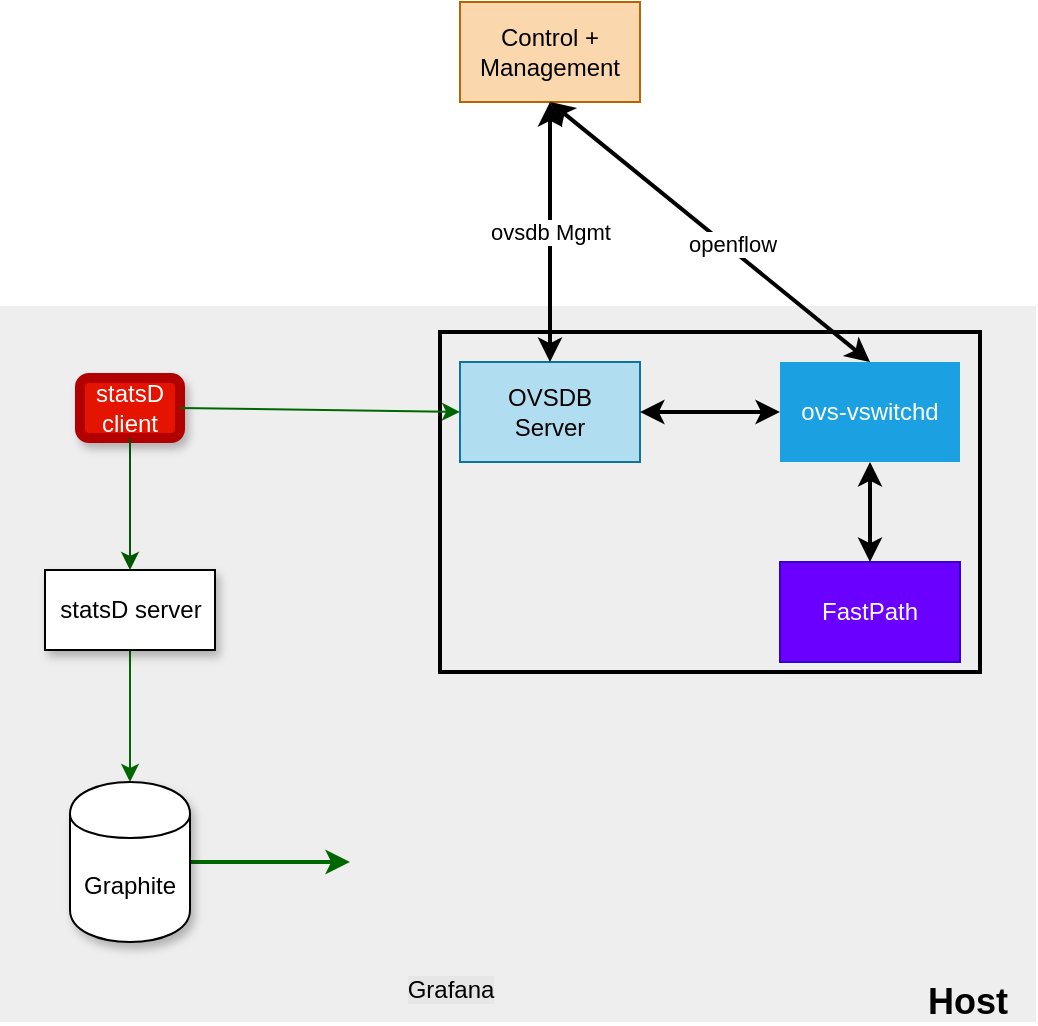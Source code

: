 <mxfile version="13.3.5" type="github">
  <diagram id="ixaS9MTYngWG3kurAhy0" name="Page-1">
    <mxGraphModel dx="1341" dy="739" grid="1" gridSize="10" guides="1" tooltips="1" connect="1" arrows="1" fold="1" page="1" pageScale="1" pageWidth="850" pageHeight="1100" math="0" shadow="0">
      <root>
        <mxCell id="0" />
        <mxCell id="1" parent="0" />
        <mxCell id="LkvmrVu6qCqVR7gTU7YU-19" value="" style="rounded=0;whiteSpace=wrap;html=1;shadow=0;glass=0;strokeWidth=1;fillColor=#eeeeee;strokeColor=none;" vertex="1" parent="1">
          <mxGeometry x="200" y="212" width="518" height="358" as="geometry" />
        </mxCell>
        <mxCell id="hqPiJGOK3Sg9qtm_yKtL-1" value="Control + Management" style="rounded=0;whiteSpace=wrap;html=1;fillColor=#fad7ac;strokeColor=#b46504;" parent="1" vertex="1">
          <mxGeometry x="430" y="60" width="90" height="50" as="geometry" />
        </mxCell>
        <mxCell id="hqPiJGOK3Sg9qtm_yKtL-2" value="OVSDB&lt;br&gt;Server" style="rounded=0;whiteSpace=wrap;html=1;fillColor=#b1ddf0;strokeColor=#10739e;" parent="1" vertex="1">
          <mxGeometry x="430" y="240" width="90" height="50" as="geometry" />
        </mxCell>
        <mxCell id="hqPiJGOK3Sg9qtm_yKtL-3" value="ovs-vswitchd" style="rounded=0;whiteSpace=wrap;html=1;fillColor=#1ba1e2;fontColor=#ffffff;strokeColor=none;" parent="1" vertex="1">
          <mxGeometry x="590" y="240" width="90" height="50" as="geometry" />
        </mxCell>
        <mxCell id="hqPiJGOK3Sg9qtm_yKtL-4" value="FastPath" style="rounded=0;whiteSpace=wrap;html=1;fillColor=#6a00ff;fontColor=#ffffff;strokeColor=#3700CC;" parent="1" vertex="1">
          <mxGeometry x="590" y="340" width="90" height="50" as="geometry" />
        </mxCell>
        <mxCell id="hqPiJGOK3Sg9qtm_yKtL-5" value="" style="rounded=0;whiteSpace=wrap;html=1;fillColor=none;strokeWidth=2;" parent="1" vertex="1">
          <mxGeometry x="420" y="225" width="270" height="170" as="geometry" />
        </mxCell>
        <mxCell id="hqPiJGOK3Sg9qtm_yKtL-6" value="" style="endArrow=classic;startArrow=classic;html=1;exitX=0.5;exitY=0;exitDx=0;exitDy=0;entryX=0.5;entryY=1;entryDx=0;entryDy=0;strokeWidth=2;" parent="1" source="hqPiJGOK3Sg9qtm_yKtL-4" target="hqPiJGOK3Sg9qtm_yKtL-3" edge="1">
          <mxGeometry width="50" height="50" relative="1" as="geometry">
            <mxPoint x="790" y="370" as="sourcePoint" />
            <mxPoint x="942" y="90" as="targetPoint" />
          </mxGeometry>
        </mxCell>
        <mxCell id="hqPiJGOK3Sg9qtm_yKtL-7" value="" style="endArrow=classic;startArrow=classic;html=1;exitX=0;exitY=0.5;exitDx=0;exitDy=0;entryX=1;entryY=0.5;entryDx=0;entryDy=0;strokeWidth=2;" parent="1" source="hqPiJGOK3Sg9qtm_yKtL-3" target="hqPiJGOK3Sg9qtm_yKtL-2" edge="1">
          <mxGeometry width="50" height="50" relative="1" as="geometry">
            <mxPoint x="645" y="350" as="sourcePoint" />
            <mxPoint x="645" y="300" as="targetPoint" />
          </mxGeometry>
        </mxCell>
        <mxCell id="hqPiJGOK3Sg9qtm_yKtL-8" value="ovsdb Mgmt" style="endArrow=classic;startArrow=classic;html=1;entryX=0.5;entryY=1;entryDx=0;entryDy=0;strokeWidth=2;" parent="1" source="hqPiJGOK3Sg9qtm_yKtL-2" target="hqPiJGOK3Sg9qtm_yKtL-1" edge="1">
          <mxGeometry width="50" height="50" relative="1" as="geometry">
            <mxPoint x="750" y="410" as="sourcePoint" />
            <mxPoint x="800" y="360" as="targetPoint" />
          </mxGeometry>
        </mxCell>
        <mxCell id="hqPiJGOK3Sg9qtm_yKtL-9" value="" style="endArrow=classic;startArrow=classic;html=1;entryX=0.5;entryY=1;entryDx=0;entryDy=0;exitX=0.5;exitY=0;exitDx=0;exitDy=0;strokeWidth=2;" parent="1" source="hqPiJGOK3Sg9qtm_yKtL-3" target="hqPiJGOK3Sg9qtm_yKtL-1" edge="1">
          <mxGeometry width="50" height="50" relative="1" as="geometry">
            <mxPoint x="485" y="250" as="sourcePoint" />
            <mxPoint x="485" y="180" as="targetPoint" />
          </mxGeometry>
        </mxCell>
        <mxCell id="hqPiJGOK3Sg9qtm_yKtL-10" value="openflow" style="edgeLabel;html=1;align=center;verticalAlign=middle;resizable=0;points=[];" parent="hqPiJGOK3Sg9qtm_yKtL-9" vertex="1" connectable="0">
          <mxGeometry x="-0.125" y="-3" relative="1" as="geometry">
            <mxPoint x="-1" as="offset" />
          </mxGeometry>
        </mxCell>
        <mxCell id="LkvmrVu6qCqVR7gTU7YU-5" value="" style="shape=image;html=1;verticalAlign=top;verticalLabelPosition=bottom;labelBackgroundColor=#ffffff;imageAspect=0;aspect=fixed;image=https://cdn3.iconfinder.com/data/icons/freeapplication/png/24x24/Apply.png" vertex="1" parent="1">
          <mxGeometry x="630" y="360" width="24" height="24" as="geometry" />
        </mxCell>
        <mxCell id="LkvmrVu6qCqVR7gTU7YU-6" value="" style="shape=image;html=1;verticalAlign=top;verticalLabelPosition=bottom;labelBackgroundColor=#ffffff;imageAspect=0;aspect=fixed;image=https://cdn3.iconfinder.com/data/icons/freeapplication/png/24x24/Apply.png" vertex="1" parent="1">
          <mxGeometry x="630" y="250" width="24" height="24" as="geometry" />
        </mxCell>
        <mxCell id="LkvmrVu6qCqVR7gTU7YU-7" value="" style="shape=image;html=1;verticalAlign=top;verticalLabelPosition=bottom;labelBackgroundColor=#ffffff;imageAspect=0;aspect=fixed;image=https://cdn3.iconfinder.com/data/icons/freeapplication/png/24x24/Apply.png" vertex="1" parent="1">
          <mxGeometry x="463" y="253" width="24" height="24" as="geometry" />
        </mxCell>
        <mxCell id="LkvmrVu6qCqVR7gTU7YU-8" value="statsD&lt;br&gt;client" style="rounded=1;whiteSpace=wrap;html=1;fillColor=#e51400;strokeColor=#B20000;fontColor=#ffffff;shadow=1;glass=0;sketch=0;strokeWidth=5;" vertex="1" parent="1">
          <mxGeometry x="240" y="248" width="50" height="30" as="geometry" />
        </mxCell>
        <mxCell id="LkvmrVu6qCqVR7gTU7YU-2" value="" style="shape=image;html=1;verticalAlign=top;verticalLabelPosition=bottom;labelBackgroundColor=#ffffff;imageAspect=0;aspect=fixed;image=https://cdn3.iconfinder.com/data/icons/freeapplication/png/24x24/Apply.png" vertex="1" parent="1">
          <mxGeometry x="260" y="248" width="24" height="24" as="geometry" />
        </mxCell>
        <mxCell id="LkvmrVu6qCqVR7gTU7YU-16" value="" style="edgeStyle=orthogonalEdgeStyle;rounded=0;orthogonalLoop=1;jettySize=auto;html=1;strokeColor=#006600;" edge="1" parent="1" source="LkvmrVu6qCqVR7gTU7YU-10" target="LkvmrVu6qCqVR7gTU7YU-12">
          <mxGeometry relative="1" as="geometry" />
        </mxCell>
        <mxCell id="LkvmrVu6qCqVR7gTU7YU-10" value="statsD server" style="rounded=0;whiteSpace=wrap;html=1;shadow=1;glass=0;strokeWidth=1;" vertex="1" parent="1">
          <mxGeometry x="222.5" y="344" width="85" height="40" as="geometry" />
        </mxCell>
        <mxCell id="LkvmrVu6qCqVR7gTU7YU-18" value="" style="edgeStyle=orthogonalEdgeStyle;rounded=0;orthogonalLoop=1;jettySize=auto;html=1;strokeColor=#006600;strokeWidth=2;" edge="1" parent="1" source="LkvmrVu6qCqVR7gTU7YU-12" target="LkvmrVu6qCqVR7gTU7YU-13">
          <mxGeometry relative="1" as="geometry">
            <mxPoint x="375" y="490" as="targetPoint" />
          </mxGeometry>
        </mxCell>
        <mxCell id="LkvmrVu6qCqVR7gTU7YU-12" value="Graphite" style="shape=cylinder;whiteSpace=wrap;html=1;boundedLbl=1;backgroundOutline=1;rounded=1;shadow=1;glass=0;strokeWidth=1;" vertex="1" parent="1">
          <mxGeometry x="235" y="450" width="60" height="80" as="geometry" />
        </mxCell>
        <mxCell id="LkvmrVu6qCqVR7gTU7YU-13" value="&lt;span style=&quot;background-color: rgb(230 , 230 , 230)&quot;&gt;Grafana&lt;/span&gt;" style="shape=image;html=1;verticalAlign=top;verticalLabelPosition=bottom;labelBackgroundColor=#ffffff;imageAspect=0;aspect=fixed;image=https://cdn4.iconfinder.com/data/icons/logos-brands-5/24/grafana-128.png;rounded=1;shadow=1;glass=0;strokeWidth=1;" vertex="1" parent="1">
          <mxGeometry x="375" y="440" width="100" height="100" as="geometry" />
        </mxCell>
        <mxCell id="LkvmrVu6qCqVR7gTU7YU-14" value="" style="endArrow=classic;html=1;exitX=1;exitY=0.5;exitDx=0;exitDy=0;entryX=0;entryY=0.5;entryDx=0;entryDy=0;strokeColor=#006600;" edge="1" parent="1" source="LkvmrVu6qCqVR7gTU7YU-8" target="hqPiJGOK3Sg9qtm_yKtL-2">
          <mxGeometry width="50" height="50" relative="1" as="geometry">
            <mxPoint x="400" y="300" as="sourcePoint" />
            <mxPoint x="370" y="240" as="targetPoint" />
          </mxGeometry>
        </mxCell>
        <mxCell id="LkvmrVu6qCqVR7gTU7YU-15" value="" style="endArrow=classic;html=1;entryX=0.5;entryY=0;entryDx=0;entryDy=0;fillColor=#008a00;strokeColor=#005700;" edge="1" parent="1" target="LkvmrVu6qCqVR7gTU7YU-10">
          <mxGeometry width="50" height="50" relative="1" as="geometry">
            <mxPoint x="265" y="278" as="sourcePoint" />
            <mxPoint x="450" y="250" as="targetPoint" />
          </mxGeometry>
        </mxCell>
        <mxCell id="LkvmrVu6qCqVR7gTU7YU-20" value="&lt;b&gt;&lt;font style=&quot;font-size: 18px&quot;&gt;Host&lt;/font&gt;&lt;/b&gt;" style="text;html=1;strokeColor=none;fillColor=none;align=center;verticalAlign=middle;whiteSpace=wrap;rounded=0;shadow=0;glass=0;" vertex="1" parent="1">
          <mxGeometry x="650" y="550" width="68" height="20" as="geometry" />
        </mxCell>
      </root>
    </mxGraphModel>
  </diagram>
</mxfile>
